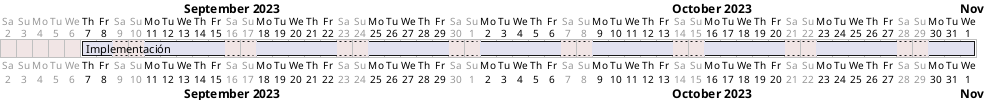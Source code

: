 @startgantt
Project starts 2023-09-02
saturday are closed
sunday are closed

[Implementación] starts  2023-09-07 
[Implementación] ends 2023-11-01

2023-09-02 to 2023-09-06 are closed

@endgantt